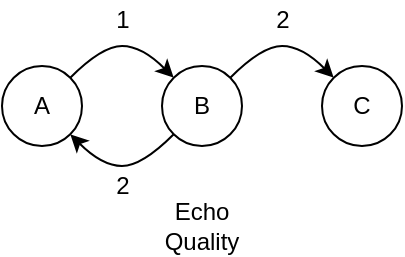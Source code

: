 <mxfile version="12.9.14" type="github">
  <diagram id="T4EN-Yb1wpJ48DN-mWWJ" name="Page-1">
    <mxGraphModel dx="395" dy="214" grid="1" gridSize="10" guides="1" tooltips="1" connect="1" arrows="1" fold="1" page="1" pageScale="1" pageWidth="827" pageHeight="1169" math="0" shadow="0">
      <root>
        <mxCell id="0" />
        <mxCell id="1" parent="0" />
        <mxCell id="g2n5sMqdRudgEYa-nCs7-1" value="A" style="ellipse;whiteSpace=wrap;html=1;" parent="1" vertex="1">
          <mxGeometry x="120" y="320" width="40" height="40.0" as="geometry" />
        </mxCell>
        <mxCell id="g2n5sMqdRudgEYa-nCs7-3" value="B" style="ellipse;whiteSpace=wrap;html=1;" parent="1" vertex="1">
          <mxGeometry x="200" y="320" width="40" height="40.0" as="geometry" />
        </mxCell>
        <mxCell id="g2n5sMqdRudgEYa-nCs7-4" value="" style="curved=1;endArrow=none;html=1;exitX=0;exitY=0;exitDx=0;exitDy=0;entryX=1;entryY=0;entryDx=0;entryDy=0;startArrow=classic;startFill=1;endFill=0;" parent="1" source="g2n5sMqdRudgEYa-nCs7-3" target="g2n5sMqdRudgEYa-nCs7-1" edge="1">
          <mxGeometry width="50" height="50" relative="1" as="geometry">
            <mxPoint x="164.142" y="335.858" as="sourcePoint" />
            <mxPoint x="294" y="335.32" as="targetPoint" />
            <Array as="points">
              <mxPoint x="190" y="310" />
              <mxPoint x="170" y="310" />
            </Array>
          </mxGeometry>
        </mxCell>
        <mxCell id="g2n5sMqdRudgEYa-nCs7-5" value="&lt;div&gt;Echo Quality&lt;/div&gt;" style="text;html=1;strokeColor=none;fillColor=none;align=center;verticalAlign=middle;whiteSpace=wrap;rounded=0;" parent="1" vertex="1">
          <mxGeometry x="200" y="390" width="40" height="20.0" as="geometry" />
        </mxCell>
        <mxCell id="LFRtqATcvkeBSK8xUiJZ-1" value="C" style="ellipse;whiteSpace=wrap;html=1;aspect=fixed;" vertex="1" parent="1">
          <mxGeometry x="280" y="320" width="40" height="40" as="geometry" />
        </mxCell>
        <mxCell id="LFRtqATcvkeBSK8xUiJZ-2" value="" style="curved=1;endArrow=none;html=1;startArrow=classic;startFill=1;endFill=0;" edge="1" parent="1" source="LFRtqATcvkeBSK8xUiJZ-1" target="g2n5sMqdRudgEYa-nCs7-3">
          <mxGeometry width="50" height="50" relative="1" as="geometry">
            <mxPoint x="451.718" y="325.858" as="sourcePoint" />
            <mxPoint x="320.002" y="325.858" as="targetPoint" />
            <Array as="points">
              <mxPoint x="270" y="310" />
              <mxPoint x="250" y="310" />
            </Array>
          </mxGeometry>
        </mxCell>
        <mxCell id="LFRtqATcvkeBSK8xUiJZ-4" value="" style="curved=1;endArrow=classic;html=1;exitX=0;exitY=1;exitDx=0;exitDy=0;entryX=1;entryY=1;entryDx=0;entryDy=0;startArrow=none;startFill=0;endFill=1;" edge="1" parent="1" source="g2n5sMqdRudgEYa-nCs7-3" target="g2n5sMqdRudgEYa-nCs7-1">
          <mxGeometry width="50" height="50" relative="1" as="geometry">
            <mxPoint x="291.718" y="359.998" as="sourcePoint" />
            <mxPoint x="160.002" y="359.998" as="targetPoint" />
            <Array as="points">
              <mxPoint x="190" y="370" />
              <mxPoint x="170" y="370" />
            </Array>
          </mxGeometry>
        </mxCell>
        <mxCell id="LFRtqATcvkeBSK8xUiJZ-8" value="2" style="text;html=1;align=center;verticalAlign=middle;resizable=0;points=[];autosize=1;" vertex="1" parent="1">
          <mxGeometry x="250" y="287" width="20" height="20" as="geometry" />
        </mxCell>
        <mxCell id="LFRtqATcvkeBSK8xUiJZ-9" value="2" style="text;html=1;align=center;verticalAlign=middle;resizable=0;points=[];autosize=1;" vertex="1" parent="1">
          <mxGeometry x="170" y="370" width="20" height="20" as="geometry" />
        </mxCell>
        <mxCell id="LFRtqATcvkeBSK8xUiJZ-11" value="1" style="text;html=1;align=center;verticalAlign=middle;resizable=0;points=[];autosize=1;" vertex="1" parent="1">
          <mxGeometry x="170" y="287" width="20" height="20" as="geometry" />
        </mxCell>
      </root>
    </mxGraphModel>
  </diagram>
</mxfile>
